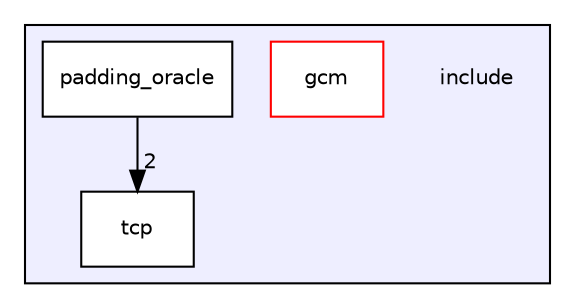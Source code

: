digraph "include" {
  compound=true
  node [ fontsize="10", fontname="Helvetica"];
  edge [ labelfontsize="10", labelfontname="Helvetica"];
  subgraph clusterdir_d44c64559bbebec7f509842c48db8b23 {
    graph [ bgcolor="#eeeeff", pencolor="black", label="" URL="dir_d44c64559bbebec7f509842c48db8b23.html"];
    dir_d44c64559bbebec7f509842c48db8b23 [shape=plaintext label="include"];
  dir_436e8b0d3c1dda1ecf413038b91ae069 [shape=box label="gcm" fillcolor="white" style="filled" color="red" URL="dir_436e8b0d3c1dda1ecf413038b91ae069.html"];
  dir_eb10a7465e4770300b8f682880919d45 [shape=box label="padding_oracle" fillcolor="white" style="filled" URL="dir_eb10a7465e4770300b8f682880919d45.html"];
  dir_b3dc733d48d0b23f39b79d359e3467d7 [shape=box label="tcp" fillcolor="white" style="filled" URL="dir_b3dc733d48d0b23f39b79d359e3467d7.html"];
  }
  dir_eb10a7465e4770300b8f682880919d45->dir_b3dc733d48d0b23f39b79d359e3467d7 [headlabel="2", labeldistance=1.5 headhref="dir_000005_000006.html"];
}
